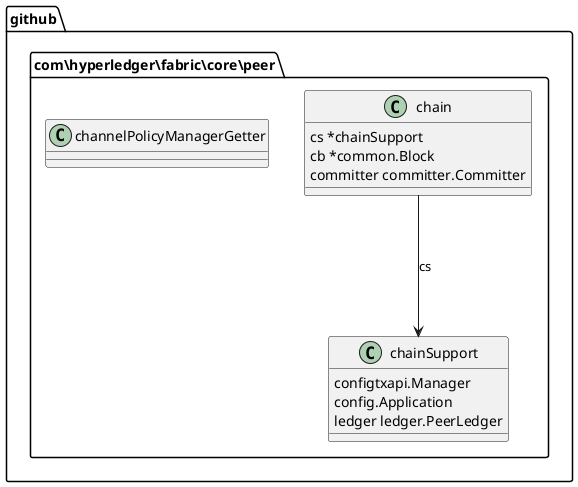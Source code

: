 @startuml
namespace github.com\\hyperledger\\fabric\\core\\peer {
 class chainSupport {
  configtxapi.Manager
  config.Application
  ledger ledger.PeerLedger
}
}
namespace github.com\\hyperledger\\fabric\\core\\peer {
 class chain {
  cs *chainSupport
  cb *common.Block
  committer committer.Committer
}
}
namespace github.com\\hyperledger\\fabric\\core\\peer {
 class channelPolicyManagerGetter {
}
}
github.com\\hyperledger\\fabric\\core\\peer.chain ---> github.com\\hyperledger\\fabric\\core\\peer.chainSupport : cs
@enduml
